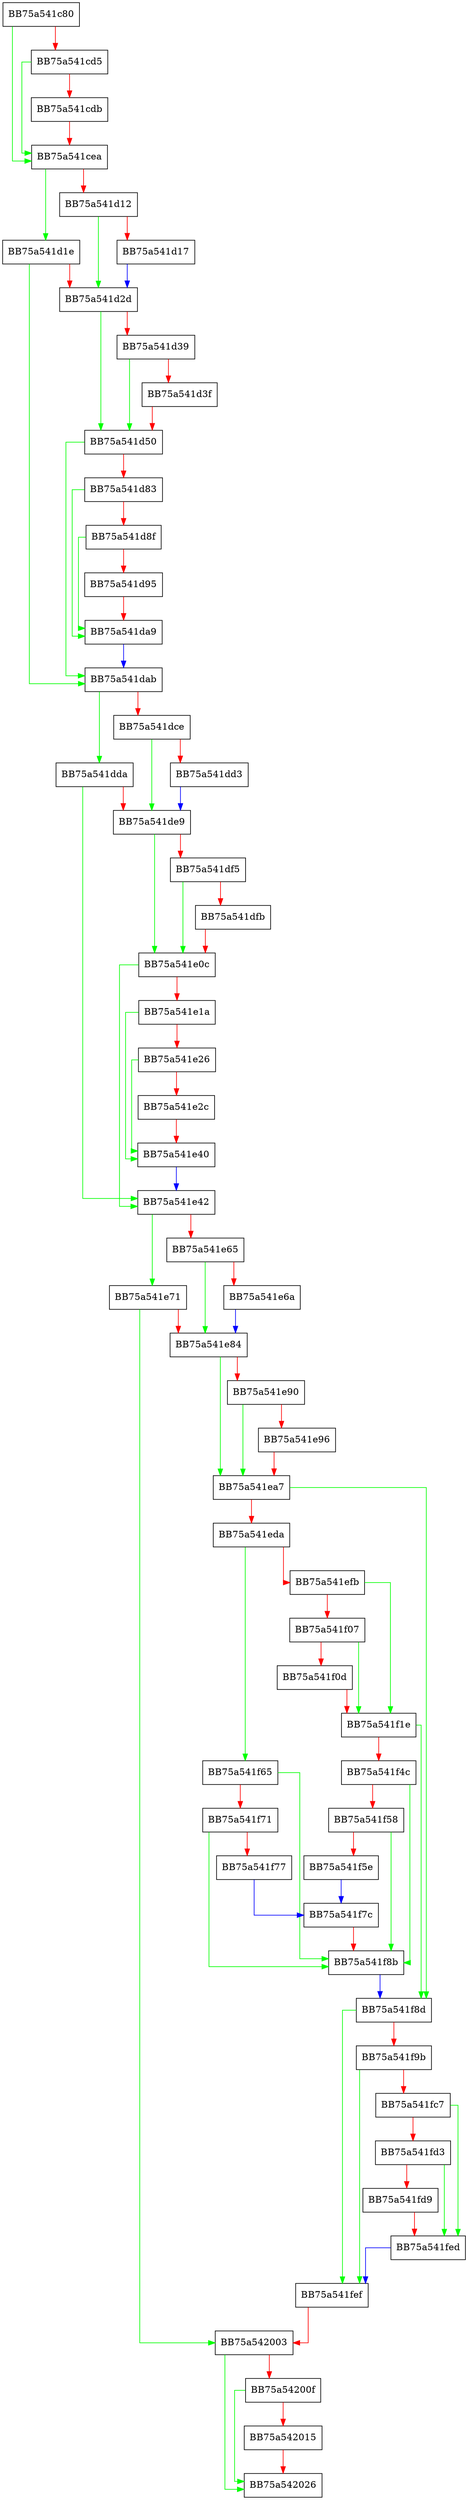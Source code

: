 digraph Maintenance {
  node [shape="box"];
  graph [splines=ortho];
  BB75a541c80 -> BB75a541cea [color="green"];
  BB75a541c80 -> BB75a541cd5 [color="red"];
  BB75a541cd5 -> BB75a541cea [color="green"];
  BB75a541cd5 -> BB75a541cdb [color="red"];
  BB75a541cdb -> BB75a541cea [color="red"];
  BB75a541cea -> BB75a541d1e [color="green"];
  BB75a541cea -> BB75a541d12 [color="red"];
  BB75a541d12 -> BB75a541d2d [color="green"];
  BB75a541d12 -> BB75a541d17 [color="red"];
  BB75a541d17 -> BB75a541d2d [color="blue"];
  BB75a541d1e -> BB75a541dab [color="green"];
  BB75a541d1e -> BB75a541d2d [color="red"];
  BB75a541d2d -> BB75a541d50 [color="green"];
  BB75a541d2d -> BB75a541d39 [color="red"];
  BB75a541d39 -> BB75a541d50 [color="green"];
  BB75a541d39 -> BB75a541d3f [color="red"];
  BB75a541d3f -> BB75a541d50 [color="red"];
  BB75a541d50 -> BB75a541dab [color="green"];
  BB75a541d50 -> BB75a541d83 [color="red"];
  BB75a541d83 -> BB75a541da9 [color="green"];
  BB75a541d83 -> BB75a541d8f [color="red"];
  BB75a541d8f -> BB75a541da9 [color="green"];
  BB75a541d8f -> BB75a541d95 [color="red"];
  BB75a541d95 -> BB75a541da9 [color="red"];
  BB75a541da9 -> BB75a541dab [color="blue"];
  BB75a541dab -> BB75a541dda [color="green"];
  BB75a541dab -> BB75a541dce [color="red"];
  BB75a541dce -> BB75a541de9 [color="green"];
  BB75a541dce -> BB75a541dd3 [color="red"];
  BB75a541dd3 -> BB75a541de9 [color="blue"];
  BB75a541dda -> BB75a541e42 [color="green"];
  BB75a541dda -> BB75a541de9 [color="red"];
  BB75a541de9 -> BB75a541e0c [color="green"];
  BB75a541de9 -> BB75a541df5 [color="red"];
  BB75a541df5 -> BB75a541e0c [color="green"];
  BB75a541df5 -> BB75a541dfb [color="red"];
  BB75a541dfb -> BB75a541e0c [color="red"];
  BB75a541e0c -> BB75a541e42 [color="green"];
  BB75a541e0c -> BB75a541e1a [color="red"];
  BB75a541e1a -> BB75a541e40 [color="green"];
  BB75a541e1a -> BB75a541e26 [color="red"];
  BB75a541e26 -> BB75a541e40 [color="green"];
  BB75a541e26 -> BB75a541e2c [color="red"];
  BB75a541e2c -> BB75a541e40 [color="red"];
  BB75a541e40 -> BB75a541e42 [color="blue"];
  BB75a541e42 -> BB75a541e71 [color="green"];
  BB75a541e42 -> BB75a541e65 [color="red"];
  BB75a541e65 -> BB75a541e84 [color="green"];
  BB75a541e65 -> BB75a541e6a [color="red"];
  BB75a541e6a -> BB75a541e84 [color="blue"];
  BB75a541e71 -> BB75a542003 [color="green"];
  BB75a541e71 -> BB75a541e84 [color="red"];
  BB75a541e84 -> BB75a541ea7 [color="green"];
  BB75a541e84 -> BB75a541e90 [color="red"];
  BB75a541e90 -> BB75a541ea7 [color="green"];
  BB75a541e90 -> BB75a541e96 [color="red"];
  BB75a541e96 -> BB75a541ea7 [color="red"];
  BB75a541ea7 -> BB75a541f8d [color="green"];
  BB75a541ea7 -> BB75a541eda [color="red"];
  BB75a541eda -> BB75a541f65 [color="green"];
  BB75a541eda -> BB75a541efb [color="red"];
  BB75a541efb -> BB75a541f1e [color="green"];
  BB75a541efb -> BB75a541f07 [color="red"];
  BB75a541f07 -> BB75a541f1e [color="green"];
  BB75a541f07 -> BB75a541f0d [color="red"];
  BB75a541f0d -> BB75a541f1e [color="red"];
  BB75a541f1e -> BB75a541f8d [color="green"];
  BB75a541f1e -> BB75a541f4c [color="red"];
  BB75a541f4c -> BB75a541f8b [color="green"];
  BB75a541f4c -> BB75a541f58 [color="red"];
  BB75a541f58 -> BB75a541f8b [color="green"];
  BB75a541f58 -> BB75a541f5e [color="red"];
  BB75a541f5e -> BB75a541f7c [color="blue"];
  BB75a541f65 -> BB75a541f8b [color="green"];
  BB75a541f65 -> BB75a541f71 [color="red"];
  BB75a541f71 -> BB75a541f8b [color="green"];
  BB75a541f71 -> BB75a541f77 [color="red"];
  BB75a541f77 -> BB75a541f7c [color="blue"];
  BB75a541f7c -> BB75a541f8b [color="red"];
  BB75a541f8b -> BB75a541f8d [color="blue"];
  BB75a541f8d -> BB75a541fef [color="green"];
  BB75a541f8d -> BB75a541f9b [color="red"];
  BB75a541f9b -> BB75a541fef [color="green"];
  BB75a541f9b -> BB75a541fc7 [color="red"];
  BB75a541fc7 -> BB75a541fed [color="green"];
  BB75a541fc7 -> BB75a541fd3 [color="red"];
  BB75a541fd3 -> BB75a541fed [color="green"];
  BB75a541fd3 -> BB75a541fd9 [color="red"];
  BB75a541fd9 -> BB75a541fed [color="red"];
  BB75a541fed -> BB75a541fef [color="blue"];
  BB75a541fef -> BB75a542003 [color="red"];
  BB75a542003 -> BB75a542026 [color="green"];
  BB75a542003 -> BB75a54200f [color="red"];
  BB75a54200f -> BB75a542026 [color="green"];
  BB75a54200f -> BB75a542015 [color="red"];
  BB75a542015 -> BB75a542026 [color="red"];
}